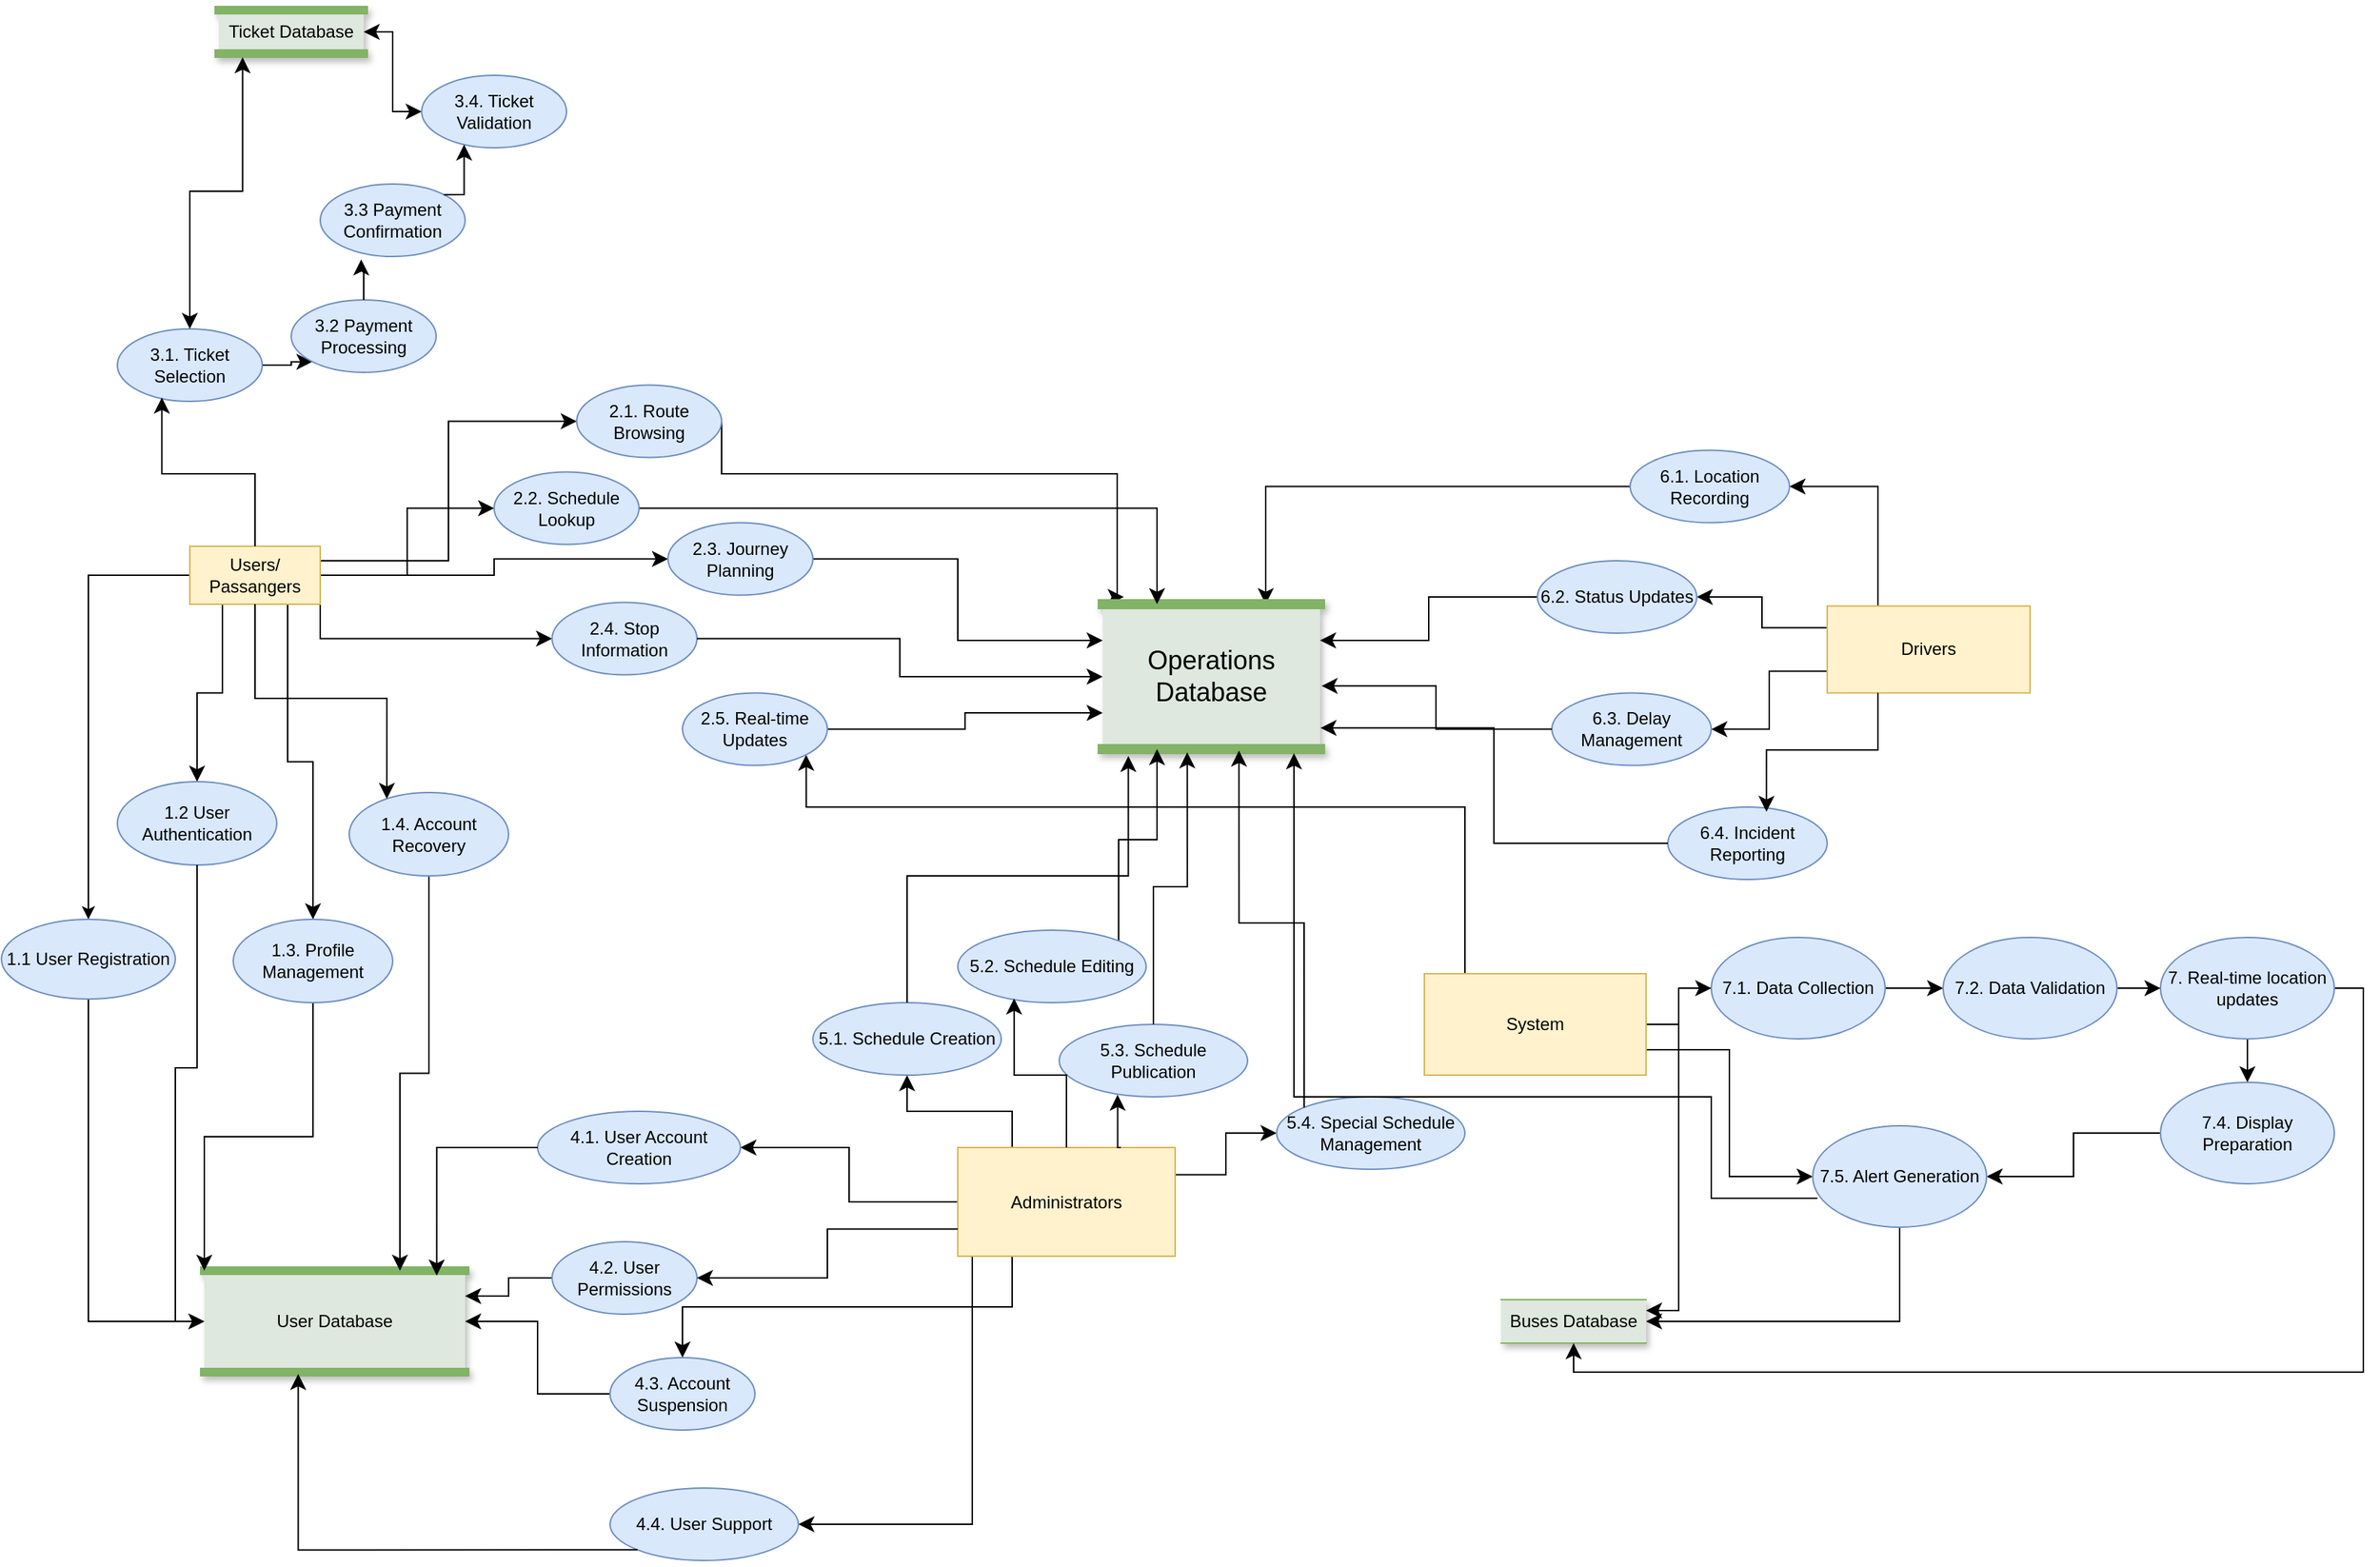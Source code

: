 <mxfile version="26.2.14" pages="2">
  <diagram id="C5RBs43oDa-KdzZeNtuy" name="Page-1">
    <mxGraphModel dx="3143" dy="1364" grid="1" gridSize="10" guides="1" tooltips="1" connect="1" arrows="1" fold="1" page="1" pageScale="1" pageWidth="827" pageHeight="1169" background="#ffffff" math="0" shadow="0">
      <root>
        <mxCell id="WIyWlLk6GJQsqaUBKTNV-0" />
        <mxCell id="WIyWlLk6GJQsqaUBKTNV-1" parent="WIyWlLk6GJQsqaUBKTNV-0" />
        <mxCell id="E-XEG9pMoa77_9gsvEgl-0" style="edgeStyle=orthogonalEdgeStyle;rounded=0;orthogonalLoop=1;jettySize=auto;html=1;exitX=0;exitY=0.5;exitDx=0;exitDy=0;entryX=0.5;entryY=0;entryDx=0;entryDy=0;" edge="1" parent="WIyWlLk6GJQsqaUBKTNV-1" source="E-XEG9pMoa77_9gsvEgl-2" target="E-XEG9pMoa77_9gsvEgl-9">
          <mxGeometry relative="1" as="geometry" />
        </mxCell>
        <mxCell id="WES9_ApV9j60BKVwQrfG-8" style="edgeStyle=orthogonalEdgeStyle;shape=connector;rounded=0;orthogonalLoop=1;jettySize=auto;html=1;exitX=0.25;exitY=1;exitDx=0;exitDy=0;entryX=0.5;entryY=0;entryDx=0;entryDy=0;strokeColor=default;align=center;verticalAlign=middle;fontFamily=Helvetica;fontSize=12;fontColor=default;labelBackgroundColor=default;startSize=8;endArrow=classic;endSize=8;" edge="1" parent="WIyWlLk6GJQsqaUBKTNV-1" source="E-XEG9pMoa77_9gsvEgl-2" target="E-XEG9pMoa77_9gsvEgl-32">
          <mxGeometry relative="1" as="geometry" />
        </mxCell>
        <mxCell id="WES9_ApV9j60BKVwQrfG-10" style="edgeStyle=orthogonalEdgeStyle;shape=connector;rounded=0;orthogonalLoop=1;jettySize=auto;html=1;exitX=0.75;exitY=1;exitDx=0;exitDy=0;entryX=0.5;entryY=0;entryDx=0;entryDy=0;strokeColor=default;align=center;verticalAlign=middle;fontFamily=Helvetica;fontSize=12;fontColor=default;labelBackgroundColor=default;startSize=8;endArrow=classic;endSize=8;" edge="1" parent="WIyWlLk6GJQsqaUBKTNV-1" source="E-XEG9pMoa77_9gsvEgl-2" target="WES9_ApV9j60BKVwQrfG-0">
          <mxGeometry relative="1" as="geometry" />
        </mxCell>
        <mxCell id="WES9_ApV9j60BKVwQrfG-15" style="edgeStyle=orthogonalEdgeStyle;shape=connector;rounded=0;orthogonalLoop=1;jettySize=auto;html=1;exitX=1;exitY=0.25;exitDx=0;exitDy=0;entryX=0;entryY=0.5;entryDx=0;entryDy=0;strokeColor=default;align=center;verticalAlign=middle;fontFamily=Helvetica;fontSize=12;fontColor=default;labelBackgroundColor=default;startSize=8;endArrow=classic;endSize=8;" edge="1" parent="WIyWlLk6GJQsqaUBKTNV-1" source="E-XEG9pMoa77_9gsvEgl-2" target="E-XEG9pMoa77_9gsvEgl-14">
          <mxGeometry relative="1" as="geometry" />
        </mxCell>
        <mxCell id="WES9_ApV9j60BKVwQrfG-16" style="edgeStyle=orthogonalEdgeStyle;shape=connector;rounded=0;orthogonalLoop=1;jettySize=auto;html=1;exitX=1;exitY=0.5;exitDx=0;exitDy=0;entryX=0;entryY=0.5;entryDx=0;entryDy=0;strokeColor=default;align=center;verticalAlign=middle;fontFamily=Helvetica;fontSize=12;fontColor=default;labelBackgroundColor=default;startSize=8;endArrow=classic;endSize=8;" edge="1" parent="WIyWlLk6GJQsqaUBKTNV-1" source="E-XEG9pMoa77_9gsvEgl-2" target="E-XEG9pMoa77_9gsvEgl-36">
          <mxGeometry relative="1" as="geometry" />
        </mxCell>
        <mxCell id="WES9_ApV9j60BKVwQrfG-17" style="edgeStyle=orthogonalEdgeStyle;shape=connector;rounded=0;orthogonalLoop=1;jettySize=auto;html=1;exitX=1;exitY=0.5;exitDx=0;exitDy=0;entryX=0;entryY=0.5;entryDx=0;entryDy=0;strokeColor=default;align=center;verticalAlign=middle;fontFamily=Helvetica;fontSize=12;fontColor=default;labelBackgroundColor=default;startSize=8;endArrow=classic;endSize=8;" edge="1" parent="WIyWlLk6GJQsqaUBKTNV-1" source="E-XEG9pMoa77_9gsvEgl-2" target="WES9_ApV9j60BKVwQrfG-12">
          <mxGeometry relative="1" as="geometry" />
        </mxCell>
        <mxCell id="WES9_ApV9j60BKVwQrfG-18" style="edgeStyle=orthogonalEdgeStyle;shape=connector;rounded=0;orthogonalLoop=1;jettySize=auto;html=1;exitX=1;exitY=1;exitDx=0;exitDy=0;entryX=0;entryY=0.5;entryDx=0;entryDy=0;strokeColor=default;align=center;verticalAlign=middle;fontFamily=Helvetica;fontSize=12;fontColor=default;labelBackgroundColor=default;startSize=8;endArrow=classic;endSize=8;" edge="1" parent="WIyWlLk6GJQsqaUBKTNV-1" source="E-XEG9pMoa77_9gsvEgl-2" target="WES9_ApV9j60BKVwQrfG-13">
          <mxGeometry relative="1" as="geometry" />
        </mxCell>
        <mxCell id="E-XEG9pMoa77_9gsvEgl-2" value="Users/&lt;div&gt;Passangers&lt;/div&gt;" style="rounded=0;whiteSpace=wrap;html=1;fillColor=#fff2cc;strokeColor=#d6b656;" vertex="1" parent="WIyWlLk6GJQsqaUBKTNV-1">
          <mxGeometry x="-690" y="430" width="90" height="40" as="geometry" />
        </mxCell>
        <mxCell id="WES9_ApV9j60BKVwQrfG-75" style="edgeStyle=orthogonalEdgeStyle;shape=connector;rounded=0;orthogonalLoop=1;jettySize=auto;html=1;exitX=0.25;exitY=0;exitDx=0;exitDy=0;entryX=1;entryY=1;entryDx=0;entryDy=0;strokeColor=default;align=center;verticalAlign=middle;fontFamily=Helvetica;fontSize=12;fontColor=default;labelBackgroundColor=default;startSize=8;endArrow=classic;endSize=8;" edge="1" parent="WIyWlLk6GJQsqaUBKTNV-1" source="E-XEG9pMoa77_9gsvEgl-4" target="WES9_ApV9j60BKVwQrfG-14">
          <mxGeometry relative="1" as="geometry">
            <Array as="points">
              <mxPoint x="190" y="725" />
              <mxPoint x="190" y="610" />
              <mxPoint x="-265" y="610" />
            </Array>
          </mxGeometry>
        </mxCell>
        <mxCell id="WES9_ApV9j60BKVwQrfG-80" style="edgeStyle=orthogonalEdgeStyle;shape=connector;rounded=0;orthogonalLoop=1;jettySize=auto;html=1;exitX=1;exitY=0.5;exitDx=0;exitDy=0;entryX=0;entryY=0.5;entryDx=0;entryDy=0;strokeColor=default;align=center;verticalAlign=middle;fontFamily=Helvetica;fontSize=12;fontColor=default;labelBackgroundColor=default;startSize=8;endArrow=classic;endSize=8;" edge="1" parent="WIyWlLk6GJQsqaUBKTNV-1" source="E-XEG9pMoa77_9gsvEgl-4" target="E-XEG9pMoa77_9gsvEgl-22">
          <mxGeometry relative="1" as="geometry" />
        </mxCell>
        <mxCell id="WES9_ApV9j60BKVwQrfG-84" style="edgeStyle=orthogonalEdgeStyle;shape=connector;rounded=0;orthogonalLoop=1;jettySize=auto;html=1;exitX=1;exitY=0.75;exitDx=0;exitDy=0;entryX=0;entryY=0.5;entryDx=0;entryDy=0;strokeColor=default;align=center;verticalAlign=middle;fontFamily=Helvetica;fontSize=12;fontColor=default;labelBackgroundColor=default;startSize=8;endArrow=classic;endSize=8;" edge="1" parent="WIyWlLk6GJQsqaUBKTNV-1" source="E-XEG9pMoa77_9gsvEgl-4" target="WES9_ApV9j60BKVwQrfG-78">
          <mxGeometry relative="1" as="geometry" />
        </mxCell>
        <mxCell id="E-XEG9pMoa77_9gsvEgl-4" value="System" style="rounded=0;whiteSpace=wrap;html=1;fillColor=#fff2cc;strokeColor=#d6b656;" vertex="1" parent="WIyWlLk6GJQsqaUBKTNV-1">
          <mxGeometry x="162" y="725" width="153" height="70" as="geometry" />
        </mxCell>
        <mxCell id="WES9_ApV9j60BKVwQrfG-67" style="edgeStyle=orthogonalEdgeStyle;shape=connector;rounded=0;orthogonalLoop=1;jettySize=auto;html=1;exitX=0.25;exitY=0;exitDx=0;exitDy=0;entryX=1;entryY=0.5;entryDx=0;entryDy=0;strokeColor=default;align=center;verticalAlign=middle;fontFamily=Helvetica;fontSize=12;fontColor=default;labelBackgroundColor=default;startSize=8;endArrow=classic;endSize=8;" edge="1" parent="WIyWlLk6GJQsqaUBKTNV-1" source="E-XEG9pMoa77_9gsvEgl-5" target="E-XEG9pMoa77_9gsvEgl-19">
          <mxGeometry relative="1" as="geometry" />
        </mxCell>
        <mxCell id="WES9_ApV9j60BKVwQrfG-68" style="edgeStyle=orthogonalEdgeStyle;shape=connector;rounded=0;orthogonalLoop=1;jettySize=auto;html=1;exitX=0;exitY=0.25;exitDx=0;exitDy=0;entryX=1;entryY=0.5;entryDx=0;entryDy=0;strokeColor=default;align=center;verticalAlign=middle;fontFamily=Helvetica;fontSize=12;fontColor=default;labelBackgroundColor=default;startSize=8;endArrow=classic;endSize=8;" edge="1" parent="WIyWlLk6GJQsqaUBKTNV-1" source="E-XEG9pMoa77_9gsvEgl-5" target="WES9_ApV9j60BKVwQrfG-63">
          <mxGeometry relative="1" as="geometry" />
        </mxCell>
        <mxCell id="WES9_ApV9j60BKVwQrfG-69" style="edgeStyle=orthogonalEdgeStyle;shape=connector;rounded=0;orthogonalLoop=1;jettySize=auto;html=1;exitX=0;exitY=0.75;exitDx=0;exitDy=0;strokeColor=default;align=center;verticalAlign=middle;fontFamily=Helvetica;fontSize=12;fontColor=default;labelBackgroundColor=default;startSize=8;endArrow=classic;endSize=8;" edge="1" parent="WIyWlLk6GJQsqaUBKTNV-1" source="E-XEG9pMoa77_9gsvEgl-5" target="WES9_ApV9j60BKVwQrfG-64">
          <mxGeometry relative="1" as="geometry" />
        </mxCell>
        <mxCell id="E-XEG9pMoa77_9gsvEgl-5" value="Drivers" style="rounded=0;whiteSpace=wrap;html=1;fillColor=#fff2cc;strokeColor=#d6b656;" vertex="1" parent="WIyWlLk6GJQsqaUBKTNV-1">
          <mxGeometry x="440" y="471.25" width="140" height="60" as="geometry" />
        </mxCell>
        <mxCell id="WES9_ApV9j60BKVwQrfG-43" style="edgeStyle=orthogonalEdgeStyle;shape=connector;rounded=0;orthogonalLoop=1;jettySize=auto;html=1;exitX=0;exitY=0.5;exitDx=0;exitDy=0;entryX=1;entryY=0.5;entryDx=0;entryDy=0;strokeColor=default;align=center;verticalAlign=middle;fontFamily=Helvetica;fontSize=12;fontColor=default;labelBackgroundColor=default;startSize=8;endArrow=classic;endSize=8;" edge="1" parent="WIyWlLk6GJQsqaUBKTNV-1" source="E-XEG9pMoa77_9gsvEgl-7" target="E-XEG9pMoa77_9gsvEgl-11">
          <mxGeometry relative="1" as="geometry" />
        </mxCell>
        <mxCell id="WES9_ApV9j60BKVwQrfG-45" style="edgeStyle=orthogonalEdgeStyle;shape=connector;rounded=0;orthogonalLoop=1;jettySize=auto;html=1;exitX=0.25;exitY=1;exitDx=0;exitDy=0;entryX=0.5;entryY=0;entryDx=0;entryDy=0;strokeColor=default;align=center;verticalAlign=middle;fontFamily=Helvetica;fontSize=12;fontColor=default;labelBackgroundColor=default;startSize=8;endArrow=classic;endSize=8;" edge="1" parent="WIyWlLk6GJQsqaUBKTNV-1" source="E-XEG9pMoa77_9gsvEgl-7" target="WES9_ApV9j60BKVwQrfG-41">
          <mxGeometry relative="1" as="geometry" />
        </mxCell>
        <mxCell id="WES9_ApV9j60BKVwQrfG-54" style="edgeStyle=orthogonalEdgeStyle;shape=connector;rounded=0;orthogonalLoop=1;jettySize=auto;html=1;exitX=0;exitY=1;exitDx=0;exitDy=0;entryX=1;entryY=0.5;entryDx=0;entryDy=0;strokeColor=default;align=center;verticalAlign=middle;fontFamily=Helvetica;fontSize=12;fontColor=default;labelBackgroundColor=default;startSize=8;endArrow=classic;endSize=8;" edge="1" parent="WIyWlLk6GJQsqaUBKTNV-1" source="E-XEG9pMoa77_9gsvEgl-7" target="E-XEG9pMoa77_9gsvEgl-49">
          <mxGeometry relative="1" as="geometry">
            <Array as="points">
              <mxPoint x="-150" y="920" />
              <mxPoint x="-150" y="1105" />
            </Array>
          </mxGeometry>
        </mxCell>
        <mxCell id="WES9_ApV9j60BKVwQrfG-55" style="edgeStyle=orthogonalEdgeStyle;shape=connector;rounded=0;orthogonalLoop=1;jettySize=auto;html=1;exitX=0.25;exitY=0;exitDx=0;exitDy=0;entryX=0.5;entryY=1;entryDx=0;entryDy=0;strokeColor=default;align=center;verticalAlign=middle;fontFamily=Helvetica;fontSize=12;fontColor=default;labelBackgroundColor=default;startSize=8;endArrow=classic;endSize=8;" edge="1" parent="WIyWlLk6GJQsqaUBKTNV-1" source="E-XEG9pMoa77_9gsvEgl-7" target="E-XEG9pMoa77_9gsvEgl-25">
          <mxGeometry relative="1" as="geometry" />
        </mxCell>
        <mxCell id="WES9_ApV9j60BKVwQrfG-58" style="edgeStyle=orthogonalEdgeStyle;shape=connector;rounded=0;orthogonalLoop=1;jettySize=auto;html=1;exitX=1;exitY=0.25;exitDx=0;exitDy=0;entryX=0;entryY=0.5;entryDx=0;entryDy=0;strokeColor=default;align=center;verticalAlign=middle;fontFamily=Helvetica;fontSize=12;fontColor=default;labelBackgroundColor=default;startSize=8;endArrow=classic;endSize=8;" edge="1" parent="WIyWlLk6GJQsqaUBKTNV-1" source="E-XEG9pMoa77_9gsvEgl-7" target="WES9_ApV9j60BKVwQrfG-53">
          <mxGeometry relative="1" as="geometry" />
        </mxCell>
        <mxCell id="E-XEG9pMoa77_9gsvEgl-7" value="Administrators" style="rounded=0;whiteSpace=wrap;html=1;fillColor=#fff2cc;strokeColor=#d6b656;" vertex="1" parent="WIyWlLk6GJQsqaUBKTNV-1">
          <mxGeometry x="-160" y="845" width="150" height="75" as="geometry" />
        </mxCell>
        <mxCell id="E-XEG9pMoa77_9gsvEgl-8" style="edgeStyle=orthogonalEdgeStyle;rounded=0;orthogonalLoop=1;jettySize=auto;html=1;exitX=0.5;exitY=1;exitDx=0;exitDy=0;entryX=0;entryY=0.5;entryDx=0;entryDy=0;" edge="1" parent="WIyWlLk6GJQsqaUBKTNV-1" source="E-XEG9pMoa77_9gsvEgl-9" target="E-XEG9pMoa77_9gsvEgl-26">
          <mxGeometry relative="1" as="geometry" />
        </mxCell>
        <mxCell id="E-XEG9pMoa77_9gsvEgl-9" value="1.1&amp;nbsp;&lt;span class=&quot;cf0&quot;&gt;User Registration&lt;/span&gt;" style="ellipse;whiteSpace=wrap;html=1;fillColor=#dae8fc;strokeColor=#6c8ebf;" vertex="1" parent="WIyWlLk6GJQsqaUBKTNV-1">
          <mxGeometry x="-820" y="687.5" width="120" height="55" as="geometry" />
        </mxCell>
        <mxCell id="E-XEG9pMoa77_9gsvEgl-11" value="&lt;span class=&quot;cf0&quot;&gt;4.1. User Account Creation&lt;/span&gt;" style="ellipse;whiteSpace=wrap;html=1;fillColor=#dae8fc;strokeColor=#6c8ebf;" vertex="1" parent="WIyWlLk6GJQsqaUBKTNV-1">
          <mxGeometry x="-450" y="820" width="140" height="50" as="geometry" />
        </mxCell>
        <mxCell id="WES9_ApV9j60BKVwQrfG-21" style="edgeStyle=orthogonalEdgeStyle;shape=connector;rounded=0;orthogonalLoop=1;jettySize=auto;html=1;exitX=1;exitY=0.5;exitDx=0;exitDy=0;entryX=0.097;entryY=-0.05;entryDx=0;entryDy=0;strokeColor=default;align=center;verticalAlign=middle;fontFamily=Helvetica;fontSize=12;fontColor=default;labelBackgroundColor=default;startSize=8;endArrow=classic;endSize=8;entryPerimeter=0;" edge="1" parent="WIyWlLk6GJQsqaUBKTNV-1" source="E-XEG9pMoa77_9gsvEgl-14" target="E-XEG9pMoa77_9gsvEgl-28">
          <mxGeometry relative="1" as="geometry">
            <Array as="points">
              <mxPoint x="-323" y="380" />
              <mxPoint x="-50" y="380" />
            </Array>
          </mxGeometry>
        </mxCell>
        <mxCell id="E-XEG9pMoa77_9gsvEgl-14" value="&lt;p class=&quot;pf0&quot;&gt;&lt;span class=&quot;cf0&quot;&gt;2.1. Route Browsing&lt;/span&gt;&lt;/p&gt;" style="ellipse;whiteSpace=wrap;html=1;fillColor=#dae8fc;strokeColor=#6c8ebf;" vertex="1" parent="WIyWlLk6GJQsqaUBKTNV-1">
          <mxGeometry x="-423" y="318.75" width="100" height="50" as="geometry" />
        </mxCell>
        <mxCell id="WES9_ApV9j60BKVwQrfG-74" style="edgeStyle=orthogonalEdgeStyle;shape=connector;rounded=0;orthogonalLoop=1;jettySize=auto;html=1;exitX=0;exitY=0.5;exitDx=0;exitDy=0;entryX=0.75;entryY=0;entryDx=0;entryDy=0;strokeColor=default;align=center;verticalAlign=middle;fontFamily=Helvetica;fontSize=12;fontColor=default;labelBackgroundColor=default;startSize=8;endArrow=classic;endSize=8;" edge="1" parent="WIyWlLk6GJQsqaUBKTNV-1" source="E-XEG9pMoa77_9gsvEgl-19" target="E-XEG9pMoa77_9gsvEgl-28">
          <mxGeometry relative="1" as="geometry" />
        </mxCell>
        <mxCell id="E-XEG9pMoa77_9gsvEgl-19" value="&lt;p class=&quot;pf0&quot;&gt;&lt;span class=&quot;cf0&quot;&gt;6.1. Location Recording&lt;/span&gt;&lt;/p&gt;" style="ellipse;whiteSpace=wrap;html=1;fillColor=#dae8fc;strokeColor=#6c8ebf;" vertex="1" parent="WIyWlLk6GJQsqaUBKTNV-1">
          <mxGeometry x="304" y="363.75" width="110" height="50" as="geometry" />
        </mxCell>
        <mxCell id="WES9_ApV9j60BKVwQrfG-81" style="edgeStyle=orthogonalEdgeStyle;shape=connector;rounded=0;orthogonalLoop=1;jettySize=auto;html=1;exitX=1;exitY=0.5;exitDx=0;exitDy=0;entryX=0;entryY=0.5;entryDx=0;entryDy=0;strokeColor=default;align=center;verticalAlign=middle;fontFamily=Helvetica;fontSize=12;fontColor=default;labelBackgroundColor=default;startSize=8;endArrow=classic;endSize=8;" edge="1" parent="WIyWlLk6GJQsqaUBKTNV-1" source="E-XEG9pMoa77_9gsvEgl-22" target="WES9_ApV9j60BKVwQrfG-79">
          <mxGeometry relative="1" as="geometry" />
        </mxCell>
        <mxCell id="WES9_ApV9j60BKVwQrfG-90" style="edgeStyle=orthogonalEdgeStyle;shape=connector;rounded=0;orthogonalLoop=1;jettySize=auto;html=1;entryX=1;entryY=0.25;entryDx=0;entryDy=0;strokeColor=default;align=center;verticalAlign=middle;fontFamily=Helvetica;fontSize=12;fontColor=default;labelBackgroundColor=default;startSize=8;endArrow=classic;endSize=8;" edge="1" parent="WIyWlLk6GJQsqaUBKTNV-1" source="E-XEG9pMoa77_9gsvEgl-22" target="E-XEG9pMoa77_9gsvEgl-27">
          <mxGeometry relative="1" as="geometry" />
        </mxCell>
        <mxCell id="E-XEG9pMoa77_9gsvEgl-22" value="&lt;p class=&quot;pf0&quot;&gt;&lt;span class=&quot;cf0&quot;&gt;7.1. Data Collection&lt;/span&gt;&lt;/p&gt;" style="ellipse;whiteSpace=wrap;html=1;fillColor=#dae8fc;strokeColor=#6c8ebf;" vertex="1" parent="WIyWlLk6GJQsqaUBKTNV-1">
          <mxGeometry x="360" y="700" width="120" height="70" as="geometry" />
        </mxCell>
        <mxCell id="E-XEG9pMoa77_9gsvEgl-25" value="&lt;p class=&quot;pf0&quot;&gt;&lt;span class=&quot;cf0&quot;&gt;5.1. Schedule Creation&lt;/span&gt;&lt;/p&gt;" style="ellipse;whiteSpace=wrap;html=1;fillColor=#dae8fc;strokeColor=#6c8ebf;" vertex="1" parent="WIyWlLk6GJQsqaUBKTNV-1">
          <mxGeometry x="-260" y="745" width="130" height="50" as="geometry" />
        </mxCell>
        <mxCell id="E-XEG9pMoa77_9gsvEgl-26" value="User Database" style="shape=partialRectangle;whiteSpace=wrap;html=1;left=0;right=0;fillColor=light-dark(#dee8de, #1f2f1e);strokeColor=light-dark(#82b366, #ededed);shadow=1;strokeWidth=6;" vertex="1" parent="WIyWlLk6GJQsqaUBKTNV-1">
          <mxGeometry x="-680" y="930" width="180" height="70" as="geometry" />
        </mxCell>
        <mxCell id="E-XEG9pMoa77_9gsvEgl-27" value="Buses Database" style="shape=partialRectangle;whiteSpace=wrap;html=1;left=0;right=0;fillColor=light-dark(#dee8de, #1f2f1e);strokeColor=light-dark(#82b366, #ededed);shadow=1;" vertex="1" parent="WIyWlLk6GJQsqaUBKTNV-1">
          <mxGeometry x="215" y="950" width="100" height="30" as="geometry" />
        </mxCell>
        <mxCell id="E-XEG9pMoa77_9gsvEgl-28" value="&lt;font style=&quot;font-size: 18px;&quot;&gt;Operations Database&lt;/font&gt;" style="shape=partialRectangle;whiteSpace=wrap;html=1;left=0;right=0;fillColor=light-dark(#dee8de, #1f2f1e);strokeColor=light-dark(#82b366, #ededed);shadow=1;strokeWidth=7;" vertex="1" parent="WIyWlLk6GJQsqaUBKTNV-1">
          <mxGeometry x="-60" y="470" width="150" height="100" as="geometry" />
        </mxCell>
        <mxCell id="WES9_ApV9j60BKVwQrfG-32" style="edgeStyle=orthogonalEdgeStyle;shape=connector;rounded=0;orthogonalLoop=1;jettySize=auto;html=1;entryX=0;entryY=1;entryDx=0;entryDy=0;strokeColor=default;align=center;verticalAlign=middle;fontFamily=Helvetica;fontSize=12;fontColor=default;labelBackgroundColor=default;startSize=8;endArrow=classic;endSize=8;" edge="1" parent="WIyWlLk6GJQsqaUBKTNV-1" source="E-XEG9pMoa77_9gsvEgl-29" target="E-XEG9pMoa77_9gsvEgl-46">
          <mxGeometry relative="1" as="geometry" />
        </mxCell>
        <mxCell id="E-XEG9pMoa77_9gsvEgl-29" value="&lt;p class=&quot;pf0&quot;&gt;&lt;span class=&quot;cf0&quot;&gt;3.1. Ticket Selection&lt;/span&gt;&lt;/p&gt;" style="ellipse;whiteSpace=wrap;html=1;fillColor=#dae8fc;strokeColor=#6c8ebf;" vertex="1" parent="WIyWlLk6GJQsqaUBKTNV-1">
          <mxGeometry x="-740" y="280" width="100" height="50" as="geometry" />
        </mxCell>
        <mxCell id="E-XEG9pMoa77_9gsvEgl-30" value="Ticket Database" style="shape=partialRectangle;whiteSpace=wrap;html=1;left=0;right=0;fillColor=light-dark(#dee8de, #1f2f1e);strokeColor=light-dark(#82b366, #ededed);shadow=1;strokeWidth=6;" vertex="1" parent="WIyWlLk6GJQsqaUBKTNV-1">
          <mxGeometry x="-670" y="60" width="100" height="30" as="geometry" />
        </mxCell>
        <mxCell id="E-XEG9pMoa77_9gsvEgl-32" value="1.2 User Authentication" style="ellipse;whiteSpace=wrap;html=1;fillColor=#dae8fc;strokeColor=#6c8ebf;" vertex="1" parent="WIyWlLk6GJQsqaUBKTNV-1">
          <mxGeometry x="-740" y="592.5" width="110" height="57.5" as="geometry" />
        </mxCell>
        <mxCell id="E-XEG9pMoa77_9gsvEgl-35" style="edgeStyle=orthogonalEdgeStyle;rounded=0;orthogonalLoop=1;jettySize=auto;html=1;exitX=0.5;exitY=1;exitDx=0;exitDy=0;entryX=0;entryY=0.5;entryDx=0;entryDy=0;fontSize=12;startSize=8;endSize=8;" edge="1" parent="WIyWlLk6GJQsqaUBKTNV-1" source="E-XEG9pMoa77_9gsvEgl-32" target="E-XEG9pMoa77_9gsvEgl-26">
          <mxGeometry relative="1" as="geometry" />
        </mxCell>
        <mxCell id="WES9_ApV9j60BKVwQrfG-22" style="edgeStyle=orthogonalEdgeStyle;shape=connector;rounded=0;orthogonalLoop=1;jettySize=auto;html=1;exitX=1;exitY=0.5;exitDx=0;exitDy=0;entryX=0.25;entryY=0;entryDx=0;entryDy=0;strokeColor=default;align=center;verticalAlign=middle;fontFamily=Helvetica;fontSize=12;fontColor=default;labelBackgroundColor=default;startSize=8;endArrow=classic;endSize=8;" edge="1" parent="WIyWlLk6GJQsqaUBKTNV-1" source="E-XEG9pMoa77_9gsvEgl-36" target="E-XEG9pMoa77_9gsvEgl-28">
          <mxGeometry relative="1" as="geometry" />
        </mxCell>
        <mxCell id="E-XEG9pMoa77_9gsvEgl-36" value="&lt;p class=&quot;pf0&quot;&gt;&lt;span class=&quot;cf0&quot;&gt;2.2. Schedule Lookup&lt;/span&gt;&lt;/p&gt;" style="ellipse;whiteSpace=wrap;html=1;fillColor=#dae8fc;strokeColor=#6c8ebf;" vertex="1" parent="WIyWlLk6GJQsqaUBKTNV-1">
          <mxGeometry x="-480" y="378.75" width="100" height="50" as="geometry" />
        </mxCell>
        <mxCell id="E-XEG9pMoa77_9gsvEgl-46" value="3.2&lt;span style=&quot;background-color: transparent; color: light-dark(rgb(0, 0, 0), rgb(255, 255, 255));&quot;&gt;&amp;nbsp;Payment Processing&lt;/span&gt;" style="ellipse;whiteSpace=wrap;html=1;fillColor=#dae8fc;strokeColor=#6c8ebf;" vertex="1" parent="WIyWlLk6GJQsqaUBKTNV-1">
          <mxGeometry x="-620" y="260" width="100" height="50" as="geometry" />
        </mxCell>
        <mxCell id="E-XEG9pMoa77_9gsvEgl-49" value="&lt;p class=&quot;pf0&quot;&gt;&lt;span class=&quot;cf0&quot;&gt;4.4. User Support&lt;/span&gt;&lt;/p&gt;" style="ellipse;whiteSpace=wrap;html=1;fillColor=#dae8fc;strokeColor=#6c8ebf;" vertex="1" parent="WIyWlLk6GJQsqaUBKTNV-1">
          <mxGeometry x="-400" y="1080" width="130" height="50" as="geometry" />
        </mxCell>
        <mxCell id="WES9_ApV9j60BKVwQrfG-5" style="edgeStyle=orthogonalEdgeStyle;shape=connector;rounded=0;orthogonalLoop=1;jettySize=auto;html=1;exitX=0.5;exitY=1;exitDx=0;exitDy=0;entryX=0;entryY=0;entryDx=0;entryDy=0;strokeColor=default;align=center;verticalAlign=middle;fontFamily=Helvetica;fontSize=12;fontColor=default;labelBackgroundColor=default;startSize=8;endArrow=classic;endSize=8;" edge="1" parent="WIyWlLk6GJQsqaUBKTNV-1" source="WES9_ApV9j60BKVwQrfG-0" target="E-XEG9pMoa77_9gsvEgl-26">
          <mxGeometry relative="1" as="geometry" />
        </mxCell>
        <mxCell id="WES9_ApV9j60BKVwQrfG-0" value="&lt;p class=&quot;pf0&quot;&gt;&lt;span class=&quot;cf0&quot;&gt;1.3. Profile Management&lt;/span&gt;&lt;/p&gt;" style="ellipse;whiteSpace=wrap;html=1;fillColor=#dae8fc;strokeColor=#6c8ebf;" vertex="1" parent="WIyWlLk6GJQsqaUBKTNV-1">
          <mxGeometry x="-660" y="687.5" width="110" height="57.5" as="geometry" />
        </mxCell>
        <mxCell id="WES9_ApV9j60BKVwQrfG-4" style="edgeStyle=orthogonalEdgeStyle;shape=connector;rounded=0;orthogonalLoop=1;jettySize=auto;html=1;exitX=0.5;exitY=1;exitDx=0;exitDy=0;entryX=0.75;entryY=0;entryDx=0;entryDy=0;strokeColor=default;align=center;verticalAlign=middle;fontFamily=Helvetica;fontSize=12;fontColor=default;labelBackgroundColor=default;startSize=8;endArrow=classic;endSize=8;" edge="1" parent="WIyWlLk6GJQsqaUBKTNV-1" source="WES9_ApV9j60BKVwQrfG-2" target="E-XEG9pMoa77_9gsvEgl-26">
          <mxGeometry relative="1" as="geometry" />
        </mxCell>
        <mxCell id="WES9_ApV9j60BKVwQrfG-2" value="&lt;p class=&quot;pf0&quot;&gt;&lt;span class=&quot;cf0&quot;&gt;1.4. Account Recovery&lt;/span&gt;&lt;/p&gt;" style="ellipse;whiteSpace=wrap;html=1;fillColor=#dae8fc;strokeColor=#6c8ebf;" vertex="1" parent="WIyWlLk6GJQsqaUBKTNV-1">
          <mxGeometry x="-580" y="600" width="110" height="57.5" as="geometry" />
        </mxCell>
        <mxCell id="WES9_ApV9j60BKVwQrfG-7" style="edgeStyle=orthogonalEdgeStyle;shape=connector;rounded=0;orthogonalLoop=1;jettySize=auto;html=1;exitX=0.5;exitY=1;exitDx=0;exitDy=0;entryX=0.236;entryY=0.076;entryDx=0;entryDy=0;entryPerimeter=0;strokeColor=default;align=center;verticalAlign=middle;fontFamily=Helvetica;fontSize=12;fontColor=default;labelBackgroundColor=default;startSize=8;endArrow=classic;endSize=8;" edge="1" parent="WIyWlLk6GJQsqaUBKTNV-1" source="E-XEG9pMoa77_9gsvEgl-2" target="WES9_ApV9j60BKVwQrfG-2">
          <mxGeometry relative="1" as="geometry" />
        </mxCell>
        <mxCell id="WES9_ApV9j60BKVwQrfG-23" style="edgeStyle=orthogonalEdgeStyle;shape=connector;rounded=0;orthogonalLoop=1;jettySize=auto;html=1;exitX=1;exitY=0.5;exitDx=0;exitDy=0;entryX=0;entryY=0.25;entryDx=0;entryDy=0;strokeColor=default;align=center;verticalAlign=middle;fontFamily=Helvetica;fontSize=12;fontColor=default;labelBackgroundColor=default;startSize=8;endArrow=classic;endSize=8;" edge="1" parent="WIyWlLk6GJQsqaUBKTNV-1" source="WES9_ApV9j60BKVwQrfG-12" target="E-XEG9pMoa77_9gsvEgl-28">
          <mxGeometry relative="1" as="geometry" />
        </mxCell>
        <mxCell id="WES9_ApV9j60BKVwQrfG-12" value="&lt;p class=&quot;pf0&quot;&gt;&lt;span class=&quot;cf0&quot;&gt;2.3. Journey Planning&lt;/span&gt;&lt;/p&gt;" style="ellipse;whiteSpace=wrap;html=1;fillColor=#dae8fc;strokeColor=#6c8ebf;" vertex="1" parent="WIyWlLk6GJQsqaUBKTNV-1">
          <mxGeometry x="-360" y="413.75" width="100" height="50" as="geometry" />
        </mxCell>
        <mxCell id="WES9_ApV9j60BKVwQrfG-13" value="&lt;p class=&quot;pf0&quot;&gt;&lt;span class=&quot;cf0&quot;&gt;2.4. Stop Information&lt;/span&gt;&lt;/p&gt;" style="ellipse;whiteSpace=wrap;html=1;fillColor=#dae8fc;strokeColor=#6c8ebf;" vertex="1" parent="WIyWlLk6GJQsqaUBKTNV-1">
          <mxGeometry x="-440" y="468.75" width="100" height="50" as="geometry" />
        </mxCell>
        <mxCell id="WES9_ApV9j60BKVwQrfG-28" style="edgeStyle=orthogonalEdgeStyle;shape=connector;rounded=0;orthogonalLoop=1;jettySize=auto;html=1;exitX=1;exitY=0.5;exitDx=0;exitDy=0;entryX=0;entryY=0.75;entryDx=0;entryDy=0;strokeColor=default;align=center;verticalAlign=middle;fontFamily=Helvetica;fontSize=12;fontColor=default;labelBackgroundColor=default;startSize=8;endArrow=classic;endSize=8;" edge="1" parent="WIyWlLk6GJQsqaUBKTNV-1" source="WES9_ApV9j60BKVwQrfG-14" target="E-XEG9pMoa77_9gsvEgl-28">
          <mxGeometry relative="1" as="geometry" />
        </mxCell>
        <mxCell id="WES9_ApV9j60BKVwQrfG-14" value="&lt;p class=&quot;pf0&quot;&gt;&lt;span class=&quot;cf0&quot;&gt;2.5. Real-time Updates&lt;/span&gt;&lt;/p&gt;" style="ellipse;whiteSpace=wrap;html=1;fillColor=#dae8fc;strokeColor=#6c8ebf;" vertex="1" parent="WIyWlLk6GJQsqaUBKTNV-1">
          <mxGeometry x="-350" y="531.25" width="100" height="50" as="geometry" />
        </mxCell>
        <mxCell id="WES9_ApV9j60BKVwQrfG-24" style="edgeStyle=orthogonalEdgeStyle;shape=connector;rounded=0;orthogonalLoop=1;jettySize=auto;html=1;exitX=1;exitY=0.5;exitDx=0;exitDy=0;entryX=0;entryY=0.5;entryDx=0;entryDy=0;strokeColor=default;align=center;verticalAlign=middle;fontFamily=Helvetica;fontSize=12;fontColor=default;labelBackgroundColor=default;startSize=8;endArrow=classic;endSize=8;" edge="1" parent="WIyWlLk6GJQsqaUBKTNV-1" source="WES9_ApV9j60BKVwQrfG-13" target="E-XEG9pMoa77_9gsvEgl-28">
          <mxGeometry relative="1" as="geometry" />
        </mxCell>
        <mxCell id="WES9_ApV9j60BKVwQrfG-39" style="edgeStyle=orthogonalEdgeStyle;shape=connector;rounded=0;orthogonalLoop=1;jettySize=auto;html=1;entryX=1;entryY=0.5;entryDx=0;entryDy=0;strokeColor=default;align=center;verticalAlign=middle;fontFamily=Helvetica;fontSize=12;fontColor=default;labelBackgroundColor=default;startSize=8;endArrow=classic;endSize=8;startArrow=classic;startFill=1;" edge="1" parent="WIyWlLk6GJQsqaUBKTNV-1" source="WES9_ApV9j60BKVwQrfG-29" target="E-XEG9pMoa77_9gsvEgl-30">
          <mxGeometry relative="1" as="geometry" />
        </mxCell>
        <mxCell id="WES9_ApV9j60BKVwQrfG-29" value="&lt;p class=&quot;pf0&quot;&gt;&lt;span class=&quot;cf0&quot;&gt;3.4. Ticket Validation&lt;/span&gt;&lt;/p&gt;" style="ellipse;whiteSpace=wrap;html=1;fillColor=#dae8fc;strokeColor=#6c8ebf;" vertex="1" parent="WIyWlLk6GJQsqaUBKTNV-1">
          <mxGeometry x="-530" y="105" width="100" height="50" as="geometry" />
        </mxCell>
        <mxCell id="WES9_ApV9j60BKVwQrfG-30" value="&lt;p class=&quot;pf0&quot;&gt;&lt;span class=&quot;cf0&quot;&gt;3.3 Payment Confirmation&lt;/span&gt;&lt;/p&gt;" style="ellipse;whiteSpace=wrap;html=1;fillColor=#dae8fc;strokeColor=#6c8ebf;" vertex="1" parent="WIyWlLk6GJQsqaUBKTNV-1">
          <mxGeometry x="-600" y="180" width="100" height="50" as="geometry" />
        </mxCell>
        <mxCell id="WES9_ApV9j60BKVwQrfG-31" style="edgeStyle=orthogonalEdgeStyle;shape=connector;rounded=0;orthogonalLoop=1;jettySize=auto;html=1;entryX=0.307;entryY=0.948;entryDx=0;entryDy=0;entryPerimeter=0;strokeColor=default;align=center;verticalAlign=middle;fontFamily=Helvetica;fontSize=12;fontColor=default;labelBackgroundColor=default;startSize=8;endArrow=classic;endSize=8;" edge="1" parent="WIyWlLk6GJQsqaUBKTNV-1" source="E-XEG9pMoa77_9gsvEgl-2" target="E-XEG9pMoa77_9gsvEgl-29">
          <mxGeometry relative="1" as="geometry" />
        </mxCell>
        <mxCell id="WES9_ApV9j60BKVwQrfG-33" style="edgeStyle=orthogonalEdgeStyle;shape=connector;rounded=0;orthogonalLoop=1;jettySize=auto;html=1;exitX=0.5;exitY=0;exitDx=0;exitDy=0;entryX=0.164;entryY=1.084;entryDx=0;entryDy=0;entryPerimeter=0;strokeColor=default;align=center;verticalAlign=middle;fontFamily=Helvetica;fontSize=12;fontColor=default;labelBackgroundColor=default;startSize=8;endArrow=classic;endSize=8;startArrow=classic;startFill=1;" edge="1" parent="WIyWlLk6GJQsqaUBKTNV-1" source="E-XEG9pMoa77_9gsvEgl-29" target="E-XEG9pMoa77_9gsvEgl-30">
          <mxGeometry relative="1" as="geometry" />
        </mxCell>
        <mxCell id="WES9_ApV9j60BKVwQrfG-37" style="edgeStyle=orthogonalEdgeStyle;shape=connector;rounded=0;orthogonalLoop=1;jettySize=auto;html=1;entryX=0.283;entryY=1.041;entryDx=0;entryDy=0;entryPerimeter=0;strokeColor=default;align=center;verticalAlign=middle;fontFamily=Helvetica;fontSize=12;fontColor=default;labelBackgroundColor=default;startSize=8;endArrow=classic;endSize=8;" edge="1" parent="WIyWlLk6GJQsqaUBKTNV-1" source="E-XEG9pMoa77_9gsvEgl-46" target="WES9_ApV9j60BKVwQrfG-30">
          <mxGeometry relative="1" as="geometry" />
        </mxCell>
        <mxCell id="WES9_ApV9j60BKVwQrfG-38" style="edgeStyle=orthogonalEdgeStyle;shape=connector;rounded=0;orthogonalLoop=1;jettySize=auto;html=1;exitX=1;exitY=0;exitDx=0;exitDy=0;entryX=0.293;entryY=0.954;entryDx=0;entryDy=0;entryPerimeter=0;strokeColor=default;align=center;verticalAlign=middle;fontFamily=Helvetica;fontSize=12;fontColor=default;labelBackgroundColor=default;startSize=8;endArrow=classic;endSize=8;" edge="1" parent="WIyWlLk6GJQsqaUBKTNV-1" source="WES9_ApV9j60BKVwQrfG-30" target="WES9_ApV9j60BKVwQrfG-29">
          <mxGeometry relative="1" as="geometry" />
        </mxCell>
        <mxCell id="WES9_ApV9j60BKVwQrfG-48" style="edgeStyle=orthogonalEdgeStyle;shape=connector;rounded=0;orthogonalLoop=1;jettySize=auto;html=1;exitX=0;exitY=0.5;exitDx=0;exitDy=0;entryX=1;entryY=0.25;entryDx=0;entryDy=0;strokeColor=default;align=center;verticalAlign=middle;fontFamily=Helvetica;fontSize=12;fontColor=default;labelBackgroundColor=default;startSize=8;endArrow=classic;endSize=8;" edge="1" parent="WIyWlLk6GJQsqaUBKTNV-1" source="WES9_ApV9j60BKVwQrfG-40" target="E-XEG9pMoa77_9gsvEgl-26">
          <mxGeometry relative="1" as="geometry" />
        </mxCell>
        <mxCell id="WES9_ApV9j60BKVwQrfG-40" value="&lt;p class=&quot;pf0&quot;&gt;&lt;span class=&quot;cf0&quot;&gt;4.2. User Permissions&lt;/span&gt;&lt;/p&gt;" style="ellipse;whiteSpace=wrap;html=1;fillColor=#dae8fc;strokeColor=#6c8ebf;" vertex="1" parent="WIyWlLk6GJQsqaUBKTNV-1">
          <mxGeometry x="-440" y="910" width="100" height="50" as="geometry" />
        </mxCell>
        <mxCell id="WES9_ApV9j60BKVwQrfG-49" style="edgeStyle=orthogonalEdgeStyle;shape=connector;rounded=0;orthogonalLoop=1;jettySize=auto;html=1;exitX=0;exitY=0.5;exitDx=0;exitDy=0;strokeColor=default;align=center;verticalAlign=middle;fontFamily=Helvetica;fontSize=12;fontColor=default;labelBackgroundColor=default;startSize=8;endArrow=classic;endSize=8;entryX=1;entryY=0.5;entryDx=0;entryDy=0;" edge="1" parent="WIyWlLk6GJQsqaUBKTNV-1" source="WES9_ApV9j60BKVwQrfG-41" target="E-XEG9pMoa77_9gsvEgl-26">
          <mxGeometry relative="1" as="geometry">
            <mxPoint x="-470" y="1034.727" as="targetPoint" />
          </mxGeometry>
        </mxCell>
        <mxCell id="WES9_ApV9j60BKVwQrfG-41" value="&lt;p class=&quot;pf0&quot;&gt;&lt;span class=&quot;cf0&quot;&gt;4.3. Account Suspension&lt;/span&gt;&lt;/p&gt;" style="ellipse;whiteSpace=wrap;html=1;fillColor=#dae8fc;strokeColor=#6c8ebf;" vertex="1" parent="WIyWlLk6GJQsqaUBKTNV-1">
          <mxGeometry x="-400" y="990" width="100" height="50" as="geometry" />
        </mxCell>
        <mxCell id="WES9_ApV9j60BKVwQrfG-44" style="edgeStyle=orthogonalEdgeStyle;shape=connector;rounded=0;orthogonalLoop=1;jettySize=auto;html=1;exitX=0;exitY=0.75;exitDx=0;exitDy=0;entryX=1;entryY=0.5;entryDx=0;entryDy=0;strokeColor=default;align=center;verticalAlign=middle;fontFamily=Helvetica;fontSize=12;fontColor=default;labelBackgroundColor=default;startSize=8;endArrow=classic;endSize=8;" edge="1" parent="WIyWlLk6GJQsqaUBKTNV-1" source="E-XEG9pMoa77_9gsvEgl-7" target="WES9_ApV9j60BKVwQrfG-40">
          <mxGeometry relative="1" as="geometry" />
        </mxCell>
        <mxCell id="WES9_ApV9j60BKVwQrfG-47" style="edgeStyle=orthogonalEdgeStyle;shape=connector;rounded=0;orthogonalLoop=1;jettySize=auto;html=1;entryX=0.891;entryY=0.048;entryDx=0;entryDy=0;entryPerimeter=0;strokeColor=default;align=center;verticalAlign=middle;fontFamily=Helvetica;fontSize=12;fontColor=default;labelBackgroundColor=default;startSize=8;endArrow=classic;endSize=8;" edge="1" parent="WIyWlLk6GJQsqaUBKTNV-1" source="E-XEG9pMoa77_9gsvEgl-11" target="E-XEG9pMoa77_9gsvEgl-26">
          <mxGeometry relative="1" as="geometry" />
        </mxCell>
        <mxCell id="WES9_ApV9j60BKVwQrfG-50" style="edgeStyle=orthogonalEdgeStyle;shape=connector;rounded=0;orthogonalLoop=1;jettySize=auto;html=1;exitX=0;exitY=1;exitDx=0;exitDy=0;entryX=0.36;entryY=1.018;entryDx=0;entryDy=0;entryPerimeter=0;strokeColor=default;align=center;verticalAlign=middle;fontFamily=Helvetica;fontSize=12;fontColor=default;labelBackgroundColor=default;startSize=8;endArrow=classic;endSize=8;" edge="1" parent="WIyWlLk6GJQsqaUBKTNV-1" source="E-XEG9pMoa77_9gsvEgl-49" target="E-XEG9pMoa77_9gsvEgl-26">
          <mxGeometry relative="1" as="geometry" />
        </mxCell>
        <mxCell id="WES9_ApV9j60BKVwQrfG-60" style="edgeStyle=orthogonalEdgeStyle;shape=connector;rounded=0;orthogonalLoop=1;jettySize=auto;html=1;exitX=1;exitY=0;exitDx=0;exitDy=0;strokeColor=default;align=center;verticalAlign=middle;fontFamily=Helvetica;fontSize=12;fontColor=default;labelBackgroundColor=default;startSize=8;endArrow=classic;endSize=8;entryX=0.25;entryY=1;entryDx=0;entryDy=0;" edge="1" parent="WIyWlLk6GJQsqaUBKTNV-1" source="WES9_ApV9j60BKVwQrfG-51" target="E-XEG9pMoa77_9gsvEgl-28">
          <mxGeometry relative="1" as="geometry">
            <mxPoint x="-30" y="570" as="targetPoint" />
          </mxGeometry>
        </mxCell>
        <mxCell id="WES9_ApV9j60BKVwQrfG-51" value="&lt;p class=&quot;pf0&quot;&gt;&lt;span class=&quot;cf0&quot;&gt;5.2. Schedule Editing&lt;/span&gt;&lt;/p&gt;" style="ellipse;whiteSpace=wrap;html=1;fillColor=#dae8fc;strokeColor=#6c8ebf;" vertex="1" parent="WIyWlLk6GJQsqaUBKTNV-1">
          <mxGeometry x="-160" y="695" width="130" height="50" as="geometry" />
        </mxCell>
        <mxCell id="WES9_ApV9j60BKVwQrfG-52" value="&lt;p class=&quot;pf0&quot;&gt;&lt;span class=&quot;cf0&quot;&gt;5.3. Schedule Publication&lt;/span&gt;&lt;/p&gt;" style="ellipse;whiteSpace=wrap;html=1;fillColor=#dae8fc;strokeColor=#6c8ebf;" vertex="1" parent="WIyWlLk6GJQsqaUBKTNV-1">
          <mxGeometry x="-90" y="760" width="130" height="50" as="geometry" />
        </mxCell>
        <mxCell id="WES9_ApV9j60BKVwQrfG-53" value="&lt;p class=&quot;pf0&quot;&gt;&lt;span class=&quot;cf0&quot;&gt;5.4. Special Schedule Management&lt;/span&gt;&lt;/p&gt;" style="ellipse;whiteSpace=wrap;html=1;fillColor=#dae8fc;strokeColor=#6c8ebf;" vertex="1" parent="WIyWlLk6GJQsqaUBKTNV-1">
          <mxGeometry x="60" y="810" width="130" height="50" as="geometry" />
        </mxCell>
        <mxCell id="WES9_ApV9j60BKVwQrfG-56" style="edgeStyle=orthogonalEdgeStyle;shape=connector;rounded=0;orthogonalLoop=1;jettySize=auto;html=1;exitX=0.5;exitY=0;exitDx=0;exitDy=0;entryX=0.299;entryY=0.942;entryDx=0;entryDy=0;entryPerimeter=0;strokeColor=default;align=center;verticalAlign=middle;fontFamily=Helvetica;fontSize=12;fontColor=default;labelBackgroundColor=default;startSize=8;endArrow=classic;endSize=8;" edge="1" parent="WIyWlLk6GJQsqaUBKTNV-1" source="E-XEG9pMoa77_9gsvEgl-7" target="WES9_ApV9j60BKVwQrfG-51">
          <mxGeometry relative="1" as="geometry" />
        </mxCell>
        <mxCell id="WES9_ApV9j60BKVwQrfG-57" style="edgeStyle=orthogonalEdgeStyle;shape=connector;rounded=0;orthogonalLoop=1;jettySize=auto;html=1;exitX=0.75;exitY=0;exitDx=0;exitDy=0;entryX=0.31;entryY=0.971;entryDx=0;entryDy=0;entryPerimeter=0;strokeColor=default;align=center;verticalAlign=middle;fontFamily=Helvetica;fontSize=12;fontColor=default;labelBackgroundColor=default;startSize=8;endArrow=classic;endSize=8;" edge="1" parent="WIyWlLk6GJQsqaUBKTNV-1" source="E-XEG9pMoa77_9gsvEgl-7" target="WES9_ApV9j60BKVwQrfG-52">
          <mxGeometry relative="1" as="geometry" />
        </mxCell>
        <mxCell id="WES9_ApV9j60BKVwQrfG-59" style="edgeStyle=orthogonalEdgeStyle;shape=connector;rounded=0;orthogonalLoop=1;jettySize=auto;html=1;exitX=0.5;exitY=0;exitDx=0;exitDy=0;entryX=0.118;entryY=1.047;entryDx=0;entryDy=0;entryPerimeter=0;strokeColor=default;align=center;verticalAlign=middle;fontFamily=Helvetica;fontSize=12;fontColor=default;labelBackgroundColor=default;startSize=8;endArrow=classic;endSize=8;" edge="1" parent="WIyWlLk6GJQsqaUBKTNV-1" source="E-XEG9pMoa77_9gsvEgl-25" target="E-XEG9pMoa77_9gsvEgl-28">
          <mxGeometry relative="1" as="geometry" />
        </mxCell>
        <mxCell id="WES9_ApV9j60BKVwQrfG-61" style="edgeStyle=orthogonalEdgeStyle;shape=connector;rounded=0;orthogonalLoop=1;jettySize=auto;html=1;exitX=0.5;exitY=0;exitDx=0;exitDy=0;entryX=0.389;entryY=1.022;entryDx=0;entryDy=0;entryPerimeter=0;strokeColor=default;align=center;verticalAlign=middle;fontFamily=Helvetica;fontSize=12;fontColor=default;labelBackgroundColor=default;startSize=8;endArrow=classic;endSize=8;" edge="1" parent="WIyWlLk6GJQsqaUBKTNV-1" source="WES9_ApV9j60BKVwQrfG-52" target="E-XEG9pMoa77_9gsvEgl-28">
          <mxGeometry relative="1" as="geometry" />
        </mxCell>
        <mxCell id="WES9_ApV9j60BKVwQrfG-62" style="edgeStyle=orthogonalEdgeStyle;shape=connector;rounded=0;orthogonalLoop=1;jettySize=auto;html=1;exitX=0;exitY=0;exitDx=0;exitDy=0;entryX=0.627;entryY=1.01;entryDx=0;entryDy=0;entryPerimeter=0;strokeColor=default;align=center;verticalAlign=middle;fontFamily=Helvetica;fontSize=12;fontColor=default;labelBackgroundColor=default;startSize=8;endArrow=classic;endSize=8;" edge="1" parent="WIyWlLk6GJQsqaUBKTNV-1" source="WES9_ApV9j60BKVwQrfG-53" target="E-XEG9pMoa77_9gsvEgl-28">
          <mxGeometry relative="1" as="geometry" />
        </mxCell>
        <mxCell id="WES9_ApV9j60BKVwQrfG-73" style="edgeStyle=orthogonalEdgeStyle;shape=connector;rounded=0;orthogonalLoop=1;jettySize=auto;html=1;exitX=0;exitY=0.5;exitDx=0;exitDy=0;entryX=1;entryY=0.25;entryDx=0;entryDy=0;strokeColor=default;align=center;verticalAlign=middle;fontFamily=Helvetica;fontSize=12;fontColor=default;labelBackgroundColor=default;startSize=8;endArrow=classic;endSize=8;" edge="1" parent="WIyWlLk6GJQsqaUBKTNV-1" source="WES9_ApV9j60BKVwQrfG-63" target="E-XEG9pMoa77_9gsvEgl-28">
          <mxGeometry relative="1" as="geometry" />
        </mxCell>
        <mxCell id="WES9_ApV9j60BKVwQrfG-63" value="&lt;p class=&quot;pf0&quot;&gt;&lt;span class=&quot;cf0&quot;&gt;6.2. Status Updates&lt;/span&gt;&lt;/p&gt;" style="ellipse;whiteSpace=wrap;html=1;fillColor=#dae8fc;strokeColor=#6c8ebf;" vertex="1" parent="WIyWlLk6GJQsqaUBKTNV-1">
          <mxGeometry x="240" y="440" width="110" height="50" as="geometry" />
        </mxCell>
        <mxCell id="WES9_ApV9j60BKVwQrfG-64" value="&lt;p class=&quot;pf0&quot;&gt;&lt;span class=&quot;cf0&quot;&gt;6.3. Delay Management&lt;/span&gt;&lt;/p&gt;" style="ellipse;whiteSpace=wrap;html=1;fillColor=#dae8fc;strokeColor=#6c8ebf;" vertex="1" parent="WIyWlLk6GJQsqaUBKTNV-1">
          <mxGeometry x="250" y="531.25" width="110" height="50" as="geometry" />
        </mxCell>
        <mxCell id="WES9_ApV9j60BKVwQrfG-65" value="&lt;span class=&quot;cf0&quot;&gt;6.4. Incident Reporting&lt;/span&gt;" style="ellipse;whiteSpace=wrap;html=1;fillColor=#dae8fc;strokeColor=#6c8ebf;" vertex="1" parent="WIyWlLk6GJQsqaUBKTNV-1">
          <mxGeometry x="330" y="610" width="110" height="50" as="geometry" />
        </mxCell>
        <mxCell id="WES9_ApV9j60BKVwQrfG-70" style="edgeStyle=orthogonalEdgeStyle;shape=connector;rounded=0;orthogonalLoop=1;jettySize=auto;html=1;exitX=0.25;exitY=1;exitDx=0;exitDy=0;entryX=0.619;entryY=0.066;entryDx=0;entryDy=0;entryPerimeter=0;strokeColor=default;align=center;verticalAlign=middle;fontFamily=Helvetica;fontSize=12;fontColor=default;labelBackgroundColor=default;startSize=8;endArrow=classic;endSize=8;" edge="1" parent="WIyWlLk6GJQsqaUBKTNV-1" source="E-XEG9pMoa77_9gsvEgl-5" target="WES9_ApV9j60BKVwQrfG-65">
          <mxGeometry relative="1" as="geometry" />
        </mxCell>
        <mxCell id="WES9_ApV9j60BKVwQrfG-71" style="edgeStyle=orthogonalEdgeStyle;shape=connector;rounded=0;orthogonalLoop=1;jettySize=auto;html=1;exitX=0;exitY=0.5;exitDx=0;exitDy=0;entryX=1.002;entryY=0.854;entryDx=0;entryDy=0;entryPerimeter=0;strokeColor=default;align=center;verticalAlign=middle;fontFamily=Helvetica;fontSize=12;fontColor=default;labelBackgroundColor=default;startSize=8;endArrow=classic;endSize=8;" edge="1" parent="WIyWlLk6GJQsqaUBKTNV-1" source="WES9_ApV9j60BKVwQrfG-65" target="E-XEG9pMoa77_9gsvEgl-28">
          <mxGeometry relative="1" as="geometry" />
        </mxCell>
        <mxCell id="WES9_ApV9j60BKVwQrfG-72" style="edgeStyle=orthogonalEdgeStyle;shape=connector;rounded=0;orthogonalLoop=1;jettySize=auto;html=1;exitX=0;exitY=0.5;exitDx=0;exitDy=0;entryX=1.007;entryY=0.564;entryDx=0;entryDy=0;entryPerimeter=0;strokeColor=default;align=center;verticalAlign=middle;fontFamily=Helvetica;fontSize=12;fontColor=default;labelBackgroundColor=default;startSize=8;endArrow=classic;endSize=8;" edge="1" parent="WIyWlLk6GJQsqaUBKTNV-1" source="WES9_ApV9j60BKVwQrfG-64" target="E-XEG9pMoa77_9gsvEgl-28">
          <mxGeometry relative="1" as="geometry" />
        </mxCell>
        <mxCell id="WES9_ApV9j60BKVwQrfG-83" style="edgeStyle=orthogonalEdgeStyle;shape=connector;rounded=0;orthogonalLoop=1;jettySize=auto;html=1;exitX=0.5;exitY=1;exitDx=0;exitDy=0;entryX=0.5;entryY=0;entryDx=0;entryDy=0;strokeColor=default;align=center;verticalAlign=middle;fontFamily=Helvetica;fontSize=12;fontColor=default;labelBackgroundColor=default;startSize=8;endArrow=classic;endSize=8;" edge="1" parent="WIyWlLk6GJQsqaUBKTNV-1" source="WES9_ApV9j60BKVwQrfG-76" target="WES9_ApV9j60BKVwQrfG-77">
          <mxGeometry relative="1" as="geometry" />
        </mxCell>
        <mxCell id="WES9_ApV9j60BKVwQrfG-89" style="edgeStyle=orthogonalEdgeStyle;shape=connector;rounded=0;orthogonalLoop=1;jettySize=auto;html=1;exitX=1;exitY=0.5;exitDx=0;exitDy=0;entryX=0.5;entryY=1;entryDx=0;entryDy=0;strokeColor=default;align=center;verticalAlign=middle;fontFamily=Helvetica;fontSize=12;fontColor=default;labelBackgroundColor=default;startSize=8;endArrow=classic;endSize=8;" edge="1" parent="WIyWlLk6GJQsqaUBKTNV-1" source="WES9_ApV9j60BKVwQrfG-76" target="E-XEG9pMoa77_9gsvEgl-27">
          <mxGeometry relative="1" as="geometry" />
        </mxCell>
        <mxCell id="WES9_ApV9j60BKVwQrfG-76" value="7. Real-time location&lt;div&gt;&amp;nbsp;updates&amp;nbsp;&lt;/div&gt;" style="ellipse;whiteSpace=wrap;html=1;fillColor=#dae8fc;strokeColor=#6c8ebf;" vertex="1" parent="WIyWlLk6GJQsqaUBKTNV-1">
          <mxGeometry x="670" y="700" width="120" height="70" as="geometry" />
        </mxCell>
        <mxCell id="WES9_ApV9j60BKVwQrfG-85" style="edgeStyle=orthogonalEdgeStyle;shape=connector;rounded=0;orthogonalLoop=1;jettySize=auto;html=1;exitX=0;exitY=0.5;exitDx=0;exitDy=0;entryX=1;entryY=0.5;entryDx=0;entryDy=0;strokeColor=default;align=center;verticalAlign=middle;fontFamily=Helvetica;fontSize=12;fontColor=default;labelBackgroundColor=default;startSize=8;endArrow=classic;endSize=8;" edge="1" parent="WIyWlLk6GJQsqaUBKTNV-1" source="WES9_ApV9j60BKVwQrfG-77" target="WES9_ApV9j60BKVwQrfG-78">
          <mxGeometry relative="1" as="geometry" />
        </mxCell>
        <mxCell id="WES9_ApV9j60BKVwQrfG-77" value="&lt;p class=&quot;pf0&quot;&gt;&lt;span class=&quot;cf0&quot;&gt;7.4. Display Preparation&lt;/span&gt;&lt;/p&gt;" style="ellipse;whiteSpace=wrap;html=1;fillColor=#dae8fc;strokeColor=#6c8ebf;" vertex="1" parent="WIyWlLk6GJQsqaUBKTNV-1">
          <mxGeometry x="670" y="800" width="120" height="70" as="geometry" />
        </mxCell>
        <mxCell id="WES9_ApV9j60BKVwQrfG-88" style="edgeStyle=orthogonalEdgeStyle;shape=connector;rounded=0;orthogonalLoop=1;jettySize=auto;html=1;exitX=0.5;exitY=1;exitDx=0;exitDy=0;entryX=1;entryY=0.5;entryDx=0;entryDy=0;strokeColor=default;align=center;verticalAlign=middle;fontFamily=Helvetica;fontSize=12;fontColor=default;labelBackgroundColor=default;startSize=8;endArrow=classic;endSize=8;" edge="1" parent="WIyWlLk6GJQsqaUBKTNV-1" source="WES9_ApV9j60BKVwQrfG-78" target="E-XEG9pMoa77_9gsvEgl-27">
          <mxGeometry relative="1" as="geometry" />
        </mxCell>
        <mxCell id="WES9_ApV9j60BKVwQrfG-78" value="&lt;span class=&quot;cf0&quot;&gt;7.5. Alert Generation&lt;/span&gt;" style="ellipse;whiteSpace=wrap;html=1;fillColor=#dae8fc;strokeColor=#6c8ebf;" vertex="1" parent="WIyWlLk6GJQsqaUBKTNV-1">
          <mxGeometry x="430" y="830" width="120" height="70" as="geometry" />
        </mxCell>
        <mxCell id="WES9_ApV9j60BKVwQrfG-82" style="edgeStyle=orthogonalEdgeStyle;shape=connector;rounded=0;orthogonalLoop=1;jettySize=auto;html=1;exitX=1;exitY=0.5;exitDx=0;exitDy=0;entryX=0;entryY=0.5;entryDx=0;entryDy=0;strokeColor=default;align=center;verticalAlign=middle;fontFamily=Helvetica;fontSize=12;fontColor=default;labelBackgroundColor=default;startSize=8;endArrow=classic;endSize=8;" edge="1" parent="WIyWlLk6GJQsqaUBKTNV-1" source="WES9_ApV9j60BKVwQrfG-79" target="WES9_ApV9j60BKVwQrfG-76">
          <mxGeometry relative="1" as="geometry" />
        </mxCell>
        <mxCell id="WES9_ApV9j60BKVwQrfG-79" value="&lt;p class=&quot;pf0&quot;&gt;&lt;span class=&quot;cf0&quot;&gt;7.2. Data Validation&lt;/span&gt;&lt;/p&gt;" style="ellipse;whiteSpace=wrap;html=1;fillColor=#dae8fc;strokeColor=#6c8ebf;" vertex="1" parent="WIyWlLk6GJQsqaUBKTNV-1">
          <mxGeometry x="520" y="700" width="120" height="70" as="geometry" />
        </mxCell>
        <mxCell id="WES9_ApV9j60BKVwQrfG-91" style="edgeStyle=orthogonalEdgeStyle;shape=connector;rounded=0;orthogonalLoop=1;jettySize=auto;html=1;exitX=0.027;exitY=0.714;exitDx=0;exitDy=0;entryX=0.88;entryY=1.029;entryDx=0;entryDy=0;entryPerimeter=0;strokeColor=default;align=center;verticalAlign=middle;fontFamily=Helvetica;fontSize=12;fontColor=default;labelBackgroundColor=default;startSize=8;endArrow=classic;endSize=8;exitPerimeter=0;" edge="1" parent="WIyWlLk6GJQsqaUBKTNV-1" source="WES9_ApV9j60BKVwQrfG-78" target="E-XEG9pMoa77_9gsvEgl-28">
          <mxGeometry relative="1" as="geometry">
            <Array as="points">
              <mxPoint x="360" y="880" />
              <mxPoint x="360" y="810" />
              <mxPoint x="72" y="810" />
            </Array>
          </mxGeometry>
        </mxCell>
      </root>
    </mxGraphModel>
  </diagram>
  <diagram id="2taj6gV2ojr9UY3EOCnU" name="Page-2">
    <mxGraphModel dx="2371" dy="1345" grid="0" gridSize="10" guides="1" tooltips="1" connect="1" arrows="1" fold="1" page="0" pageScale="1" pageWidth="850" pageHeight="1100" math="0" shadow="0">
      <root>
        <mxCell id="0" />
        <mxCell id="1" parent="0" />
        <mxCell id="LlhfenPxQo_bVWixK-Nv-1" style="edgeStyle=orthogonalEdgeStyle;rounded=0;orthogonalLoop=1;jettySize=auto;html=1;exitX=0.25;exitY=1;exitDx=0;exitDy=0;entryX=0.5;entryY=0;entryDx=0;entryDy=0;" edge="1" parent="1" source="LlhfenPxQo_bVWixK-Nv-3" target="LlhfenPxQo_bVWixK-Nv-10">
          <mxGeometry relative="1" as="geometry" />
        </mxCell>
        <mxCell id="LlhfenPxQo_bVWixK-Nv-2" style="edgeStyle=orthogonalEdgeStyle;rounded=0;orthogonalLoop=1;jettySize=auto;html=1;exitX=0.5;exitY=0;exitDx=0;exitDy=0;" edge="1" parent="1" source="LlhfenPxQo_bVWixK-Nv-3" target="LlhfenPxQo_bVWixK-Nv-30">
          <mxGeometry relative="1" as="geometry" />
        </mxCell>
        <mxCell id="LlhfenPxQo_bVWixK-Nv-3" value="Users/&lt;div&gt;Passangers&lt;/div&gt;" style="rounded=0;whiteSpace=wrap;html=1;fillColor=#fff2cc;strokeColor=#d6b656;" vertex="1" parent="1">
          <mxGeometry x="-62" y="57" width="90" height="40" as="geometry" />
        </mxCell>
        <mxCell id="LlhfenPxQo_bVWixK-Nv-4" style="edgeStyle=orthogonalEdgeStyle;rounded=0;orthogonalLoop=1;jettySize=auto;html=1;exitX=0.5;exitY=0;exitDx=0;exitDy=0;entryX=0.5;entryY=1;entryDx=0;entryDy=0;" edge="1" parent="1" source="LlhfenPxQo_bVWixK-Nv-5" target="LlhfenPxQo_bVWixK-Nv-15">
          <mxGeometry relative="1" as="geometry" />
        </mxCell>
        <mxCell id="LlhfenPxQo_bVWixK-Nv-5" value="System" style="rounded=0;whiteSpace=wrap;html=1;fillColor=#fff2cc;strokeColor=#d6b656;" vertex="1" parent="1">
          <mxGeometry x="128" y="377" width="100" height="40" as="geometry" />
        </mxCell>
        <mxCell id="LlhfenPxQo_bVWixK-Nv-6" value="Drivers" style="rounded=0;whiteSpace=wrap;html=1;fillColor=#fff2cc;strokeColor=#d6b656;" vertex="1" parent="1">
          <mxGeometry x="458" y="47" width="80" height="40" as="geometry" />
        </mxCell>
        <mxCell id="LlhfenPxQo_bVWixK-Nv-7" style="edgeStyle=orthogonalEdgeStyle;rounded=0;orthogonalLoop=1;jettySize=auto;html=1;exitX=1;exitY=0.5;exitDx=0;exitDy=0;entryX=0.5;entryY=0;entryDx=0;entryDy=0;" edge="1" parent="1" source="LlhfenPxQo_bVWixK-Nv-8" target="LlhfenPxQo_bVWixK-Nv-26">
          <mxGeometry relative="1" as="geometry" />
        </mxCell>
        <mxCell id="LlhfenPxQo_bVWixK-Nv-8" value="Administrators" style="rounded=0;whiteSpace=wrap;html=1;fillColor=#fff2cc;strokeColor=#d6b656;" vertex="1" parent="1">
          <mxGeometry x="242" y="-163" width="100" height="40" as="geometry" />
        </mxCell>
        <mxCell id="LlhfenPxQo_bVWixK-Nv-9" style="edgeStyle=orthogonalEdgeStyle;rounded=0;orthogonalLoop=1;jettySize=auto;html=1;exitX=0.5;exitY=1;exitDx=0;exitDy=0;entryX=0.5;entryY=0;entryDx=0;entryDy=0;" edge="1" parent="1" source="LlhfenPxQo_bVWixK-Nv-10" target="LlhfenPxQo_bVWixK-Nv-27">
          <mxGeometry relative="1" as="geometry" />
        </mxCell>
        <mxCell id="LlhfenPxQo_bVWixK-Nv-10" value="user account" style="ellipse;whiteSpace=wrap;html=1;fillColor=#dae8fc;strokeColor=#6c8ebf;" vertex="1" parent="1">
          <mxGeometry x="-132" y="207" width="100" height="50" as="geometry" />
        </mxCell>
        <mxCell id="LlhfenPxQo_bVWixK-Nv-11" style="edgeStyle=orthogonalEdgeStyle;rounded=0;orthogonalLoop=1;jettySize=auto;html=1;exitX=0.5;exitY=1;exitDx=0;exitDy=0;entryX=1;entryY=0.5;entryDx=0;entryDy=0;" edge="1" parent="1" source="LlhfenPxQo_bVWixK-Nv-12" target="LlhfenPxQo_bVWixK-Nv-27">
          <mxGeometry relative="1" as="geometry" />
        </mxCell>
        <mxCell id="LlhfenPxQo_bVWixK-Nv-12" value="Manage Users" style="ellipse;whiteSpace=wrap;html=1;fillColor=#dae8fc;strokeColor=#6c8ebf;" vertex="1" parent="1">
          <mxGeometry x="198" y="-23" width="130" height="50" as="geometry" />
        </mxCell>
        <mxCell id="LlhfenPxQo_bVWixK-Nv-13" style="edgeStyle=orthogonalEdgeStyle;rounded=0;orthogonalLoop=1;jettySize=auto;html=1;exitX=0.5;exitY=1;exitDx=0;exitDy=0;entryX=0.537;entryY=0.009;entryDx=0;entryDy=0;entryPerimeter=0;" edge="1" parent="1" source="LlhfenPxQo_bVWixK-Nv-8" target="LlhfenPxQo_bVWixK-Nv-12">
          <mxGeometry relative="1" as="geometry" />
        </mxCell>
        <mxCell id="LlhfenPxQo_bVWixK-Nv-14" style="edgeStyle=orthogonalEdgeStyle;rounded=0;orthogonalLoop=1;jettySize=auto;html=1;exitX=1;exitY=0.5;exitDx=0;exitDy=0;entryX=0;entryY=0.5;entryDx=0;entryDy=0;" edge="1" parent="1" source="LlhfenPxQo_bVWixK-Nv-15" target="LlhfenPxQo_bVWixK-Nv-29">
          <mxGeometry relative="1" as="geometry" />
        </mxCell>
        <mxCell id="LlhfenPxQo_bVWixK-Nv-15" value="view timetable" style="ellipse;whiteSpace=wrap;html=1;fillColor=#dae8fc;strokeColor=#6c8ebf;" vertex="1" parent="1">
          <mxGeometry x="68" y="207" width="100" height="50" as="geometry" />
        </mxCell>
        <mxCell id="LlhfenPxQo_bVWixK-Nv-16" style="edgeStyle=orthogonalEdgeStyle;rounded=0;orthogonalLoop=1;jettySize=auto;html=1;exitX=0.75;exitY=1;exitDx=0;exitDy=0;entryX=0.076;entryY=0.156;entryDx=0;entryDy=0;entryPerimeter=0;" edge="1" parent="1" source="LlhfenPxQo_bVWixK-Nv-3" target="LlhfenPxQo_bVWixK-Nv-15">
          <mxGeometry relative="1" as="geometry" />
        </mxCell>
        <mxCell id="LlhfenPxQo_bVWixK-Nv-17" style="edgeStyle=orthogonalEdgeStyle;rounded=0;orthogonalLoop=1;jettySize=auto;html=1;exitX=0.5;exitY=1;exitDx=0;exitDy=0;entryX=0.657;entryY=0.031;entryDx=0;entryDy=0;entryPerimeter=0;" edge="1" parent="1" source="LlhfenPxQo_bVWixK-Nv-6" target="LlhfenPxQo_bVWixK-Nv-15">
          <mxGeometry relative="1" as="geometry" />
        </mxCell>
        <mxCell id="LlhfenPxQo_bVWixK-Nv-18" style="edgeStyle=orthogonalEdgeStyle;rounded=0;orthogonalLoop=1;jettySize=auto;html=1;entryX=0.394;entryY=0.031;entryDx=0;entryDy=0;entryPerimeter=0;" edge="1" parent="1" source="LlhfenPxQo_bVWixK-Nv-8" target="LlhfenPxQo_bVWixK-Nv-15">
          <mxGeometry relative="1" as="geometry" />
        </mxCell>
        <mxCell id="LlhfenPxQo_bVWixK-Nv-19" style="edgeStyle=orthogonalEdgeStyle;rounded=0;orthogonalLoop=1;jettySize=auto;html=1;exitX=0.5;exitY=1;exitDx=0;exitDy=0;entryX=1;entryY=0.75;entryDx=0;entryDy=0;" edge="1" parent="1" source="LlhfenPxQo_bVWixK-Nv-20" target="LlhfenPxQo_bVWixK-Nv-28">
          <mxGeometry relative="1" as="geometry" />
        </mxCell>
        <mxCell id="LlhfenPxQo_bVWixK-Nv-20" value="Real-time tracking&amp;nbsp;" style="ellipse;whiteSpace=wrap;html=1;fillColor=#dae8fc;strokeColor=#6c8ebf;" vertex="1" parent="1">
          <mxGeometry x="443" y="177" width="110" height="50" as="geometry" />
        </mxCell>
        <mxCell id="LlhfenPxQo_bVWixK-Nv-21" style="edgeStyle=orthogonalEdgeStyle;rounded=0;orthogonalLoop=1;jettySize=auto;html=1;entryX=0.5;entryY=0.2;entryDx=0;entryDy=0;entryPerimeter=0;" edge="1" parent="1" source="LlhfenPxQo_bVWixK-Nv-6" target="LlhfenPxQo_bVWixK-Nv-20">
          <mxGeometry relative="1" as="geometry" />
        </mxCell>
        <mxCell id="LlhfenPxQo_bVWixK-Nv-22" style="edgeStyle=orthogonalEdgeStyle;rounded=0;orthogonalLoop=1;jettySize=auto;html=1;exitX=0.5;exitY=1;exitDx=0;exitDy=0;entryX=0.5;entryY=0;entryDx=0;entryDy=0;" edge="1" parent="1" source="LlhfenPxQo_bVWixK-Nv-23" target="LlhfenPxQo_bVWixK-Nv-28">
          <mxGeometry relative="1" as="geometry" />
        </mxCell>
        <mxCell id="LlhfenPxQo_bVWixK-Nv-23" value="Real-time location&lt;div&gt;&amp;nbsp;updates&amp;nbsp;&lt;/div&gt;" style="ellipse;whiteSpace=wrap;html=1;fillColor=#dae8fc;strokeColor=#6c8ebf;" vertex="1" parent="1">
          <mxGeometry x="338" y="412" width="120" height="70" as="geometry" />
        </mxCell>
        <mxCell id="LlhfenPxQo_bVWixK-Nv-24" style="edgeStyle=orthogonalEdgeStyle;rounded=0;orthogonalLoop=1;jettySize=auto;html=1;exitX=0.5;exitY=1;exitDx=0;exitDy=0;entryX=0;entryY=0.5;entryDx=0;entryDy=0;" edge="1" parent="1" source="LlhfenPxQo_bVWixK-Nv-5" target="LlhfenPxQo_bVWixK-Nv-23">
          <mxGeometry relative="1" as="geometry" />
        </mxCell>
        <mxCell id="LlhfenPxQo_bVWixK-Nv-25" style="edgeStyle=orthogonalEdgeStyle;rounded=0;orthogonalLoop=1;jettySize=auto;html=1;exitX=0.5;exitY=1;exitDx=0;exitDy=0;entryX=0.5;entryY=0;entryDx=0;entryDy=0;" edge="1" parent="1" source="LlhfenPxQo_bVWixK-Nv-26" target="LlhfenPxQo_bVWixK-Nv-29">
          <mxGeometry relative="1" as="geometry" />
        </mxCell>
        <mxCell id="LlhfenPxQo_bVWixK-Nv-26" value="Manage schedule" style="ellipse;whiteSpace=wrap;html=1;fillColor=#dae8fc;strokeColor=#6c8ebf;" vertex="1" parent="1">
          <mxGeometry x="368" y="-83" width="130" height="50" as="geometry" />
        </mxCell>
        <mxCell id="LlhfenPxQo_bVWixK-Nv-27" value="User Database" style="shape=partialRectangle;whiteSpace=wrap;html=1;left=0;right=0;fillColor=light-dark(#dee8de, #1f2f1e);strokeColor=light-dark(#82b366, #ededed);shadow=1;" vertex="1" parent="1">
          <mxGeometry x="-72" y="307" width="100" height="30" as="geometry" />
        </mxCell>
        <mxCell id="LlhfenPxQo_bVWixK-Nv-28" value="Buses Database" style="shape=partialRectangle;whiteSpace=wrap;html=1;left=0;right=0;fillColor=light-dark(#dee8de, #1f2f1e);strokeColor=light-dark(#82b366, #ededed);shadow=1;" vertex="1" parent="1">
          <mxGeometry x="348" y="542" width="100" height="30" as="geometry" />
        </mxCell>
        <mxCell id="LlhfenPxQo_bVWixK-Nv-29" value="Operations Database" style="shape=partialRectangle;whiteSpace=wrap;html=1;left=0;right=0;fillColor=light-dark(#dee8de, #1f2f1e);strokeColor=light-dark(#82b366, #ededed);shadow=1;" vertex="1" parent="1">
          <mxGeometry x="307" y="222" width="100" height="30" as="geometry" />
        </mxCell>
        <mxCell id="LlhfenPxQo_bVWixK-Nv-30" value="Buy a ticket" style="ellipse;whiteSpace=wrap;html=1;fillColor=#dae8fc;strokeColor=#6c8ebf;" vertex="1" parent="1">
          <mxGeometry x="-32" y="-33" width="100" height="50" as="geometry" />
        </mxCell>
        <mxCell id="LlhfenPxQo_bVWixK-Nv-31" value="Ticket Database" style="shape=partialRectangle;whiteSpace=wrap;html=1;left=0;right=0;fillColor=light-dark(#dee8de, #1f2f1e);strokeColor=light-dark(#82b366, #ededed);shadow=1;" vertex="1" parent="1">
          <mxGeometry x="-72" y="-133" width="100" height="30" as="geometry" />
        </mxCell>
        <mxCell id="LlhfenPxQo_bVWixK-Nv-32" style="edgeStyle=orthogonalEdgeStyle;rounded=0;orthogonalLoop=1;jettySize=auto;html=1;exitX=0.5;exitY=0;exitDx=0;exitDy=0;entryX=0.436;entryY=1.12;entryDx=0;entryDy=0;entryPerimeter=0;" edge="1" parent="1" source="LlhfenPxQo_bVWixK-Nv-30" target="LlhfenPxQo_bVWixK-Nv-31">
          <mxGeometry relative="1" as="geometry" />
        </mxCell>
      </root>
    </mxGraphModel>
  </diagram>
</mxfile>
